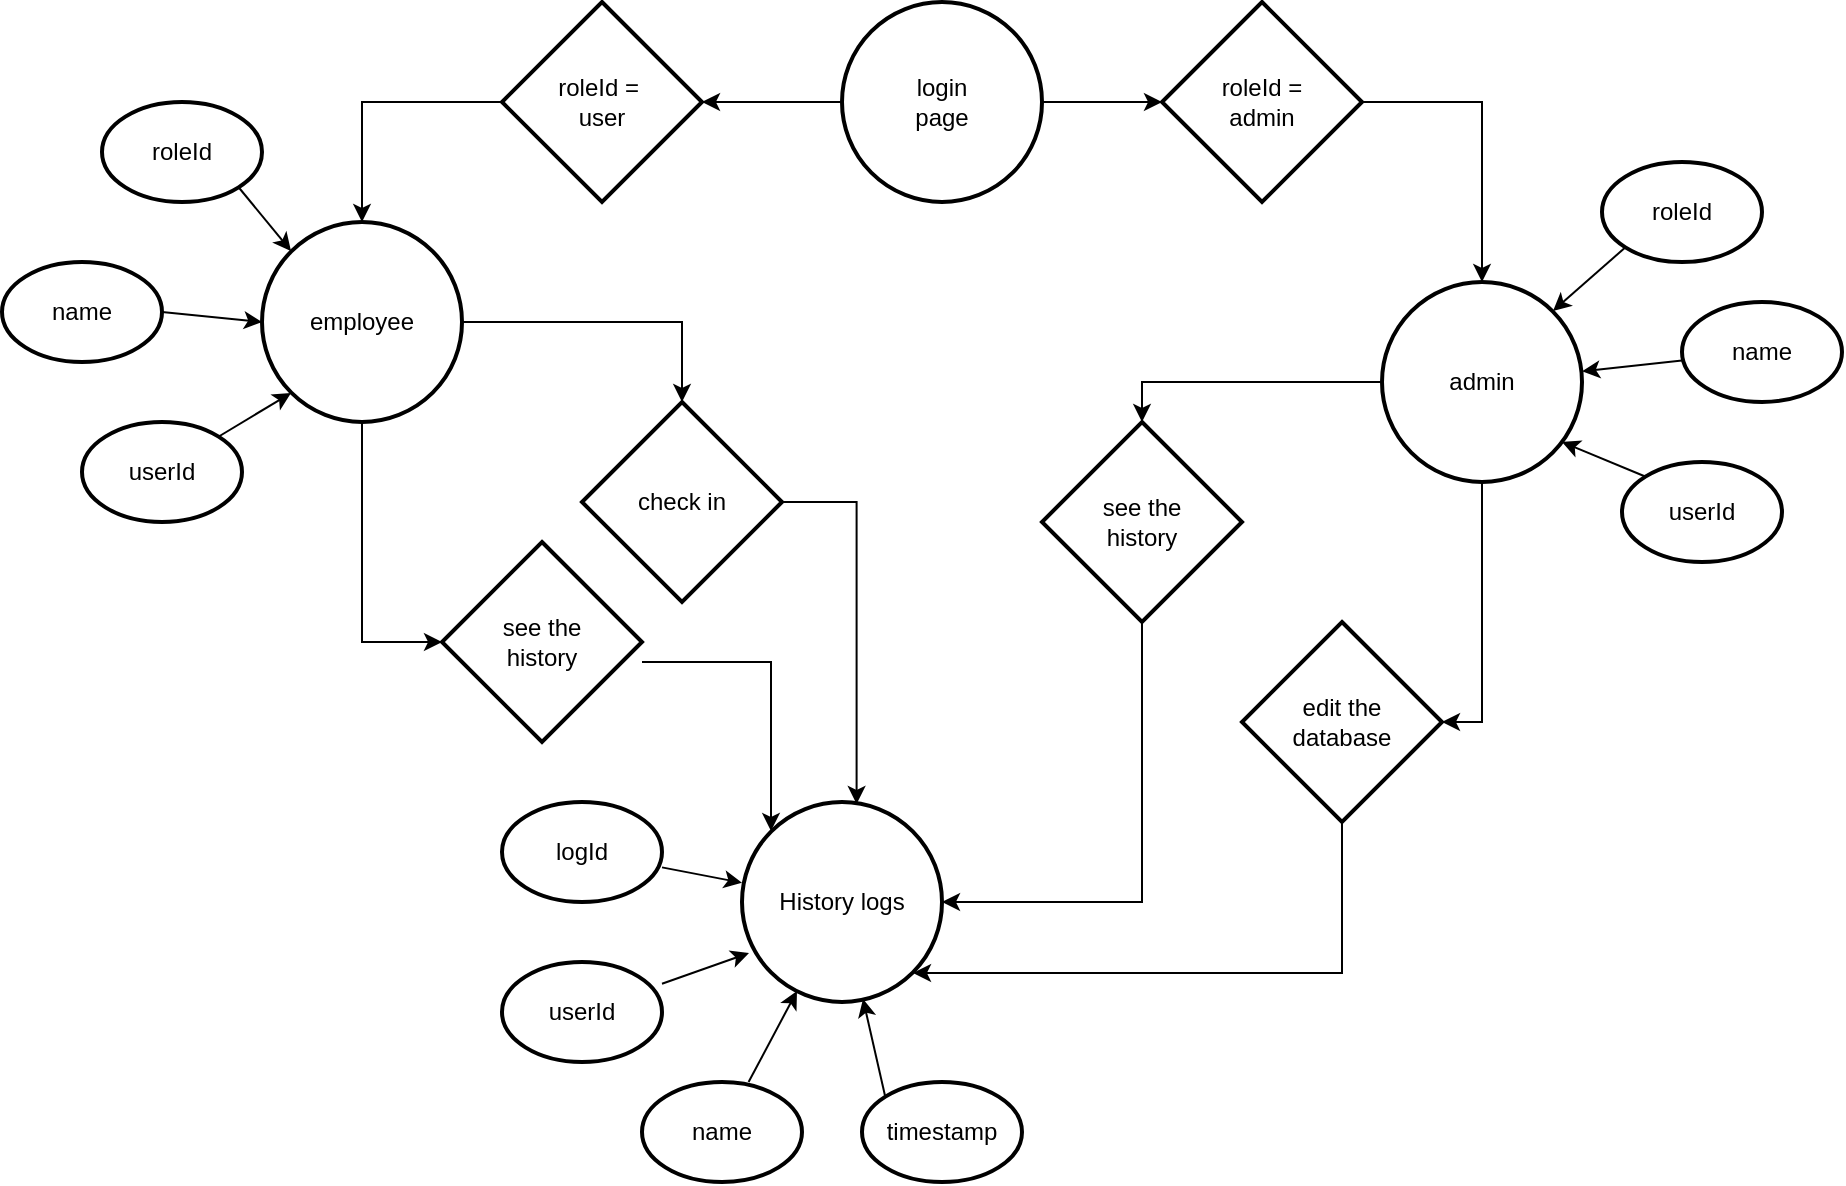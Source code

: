 <mxfile version="15.5.2" type="github">
  <diagram id="C5RBs43oDa-KdzZeNtuy" name="Page-1">
    <mxGraphModel dx="2373" dy="812" grid="1" gridSize="10" guides="1" tooltips="1" connect="1" arrows="1" fold="1" page="1" pageScale="1" pageWidth="827" pageHeight="1169" math="0" shadow="0">
      <root>
        <mxCell id="WIyWlLk6GJQsqaUBKTNV-0" />
        <mxCell id="WIyWlLk6GJQsqaUBKTNV-1" parent="WIyWlLk6GJQsqaUBKTNV-0" />
        <mxCell id="XHO9Ade1wazlr6MdinSi-7" style="edgeStyle=orthogonalEdgeStyle;rounded=0;orthogonalLoop=1;jettySize=auto;html=1;entryX=0.5;entryY=0;entryDx=0;entryDy=0;entryPerimeter=0;" edge="1" parent="WIyWlLk6GJQsqaUBKTNV-1" source="XHO9Ade1wazlr6MdinSi-0" target="XHO9Ade1wazlr6MdinSi-3">
          <mxGeometry relative="1" as="geometry" />
        </mxCell>
        <mxCell id="XHO9Ade1wazlr6MdinSi-8" style="edgeStyle=orthogonalEdgeStyle;rounded=0;orthogonalLoop=1;jettySize=auto;html=1;entryX=0;entryY=0.5;entryDx=0;entryDy=0;entryPerimeter=0;" edge="1" parent="WIyWlLk6GJQsqaUBKTNV-1" source="XHO9Ade1wazlr6MdinSi-0" target="XHO9Ade1wazlr6MdinSi-4">
          <mxGeometry relative="1" as="geometry" />
        </mxCell>
        <mxCell id="XHO9Ade1wazlr6MdinSi-0" value="employee" style="strokeWidth=2;html=1;shape=mxgraph.flowchart.start_2;whiteSpace=wrap;" vertex="1" parent="WIyWlLk6GJQsqaUBKTNV-1">
          <mxGeometry x="60" y="140" width="100" height="100" as="geometry" />
        </mxCell>
        <mxCell id="XHO9Ade1wazlr6MdinSi-11" style="edgeStyle=orthogonalEdgeStyle;rounded=0;orthogonalLoop=1;jettySize=auto;html=1;entryX=0.5;entryY=0;entryDx=0;entryDy=0;entryPerimeter=0;" edge="1" parent="WIyWlLk6GJQsqaUBKTNV-1" source="XHO9Ade1wazlr6MdinSi-1" target="XHO9Ade1wazlr6MdinSi-5">
          <mxGeometry relative="1" as="geometry" />
        </mxCell>
        <mxCell id="XHO9Ade1wazlr6MdinSi-12" style="edgeStyle=orthogonalEdgeStyle;rounded=0;orthogonalLoop=1;jettySize=auto;html=1;entryX=1;entryY=0.5;entryDx=0;entryDy=0;entryPerimeter=0;" edge="1" parent="WIyWlLk6GJQsqaUBKTNV-1" source="XHO9Ade1wazlr6MdinSi-1" target="XHO9Ade1wazlr6MdinSi-6">
          <mxGeometry relative="1" as="geometry" />
        </mxCell>
        <mxCell id="XHO9Ade1wazlr6MdinSi-1" value="admin" style="strokeWidth=2;html=1;shape=mxgraph.flowchart.start_2;whiteSpace=wrap;" vertex="1" parent="WIyWlLk6GJQsqaUBKTNV-1">
          <mxGeometry x="620" y="170" width="100" height="100" as="geometry" />
        </mxCell>
        <mxCell id="XHO9Ade1wazlr6MdinSi-2" value="History logs" style="strokeWidth=2;html=1;shape=mxgraph.flowchart.start_2;whiteSpace=wrap;" vertex="1" parent="WIyWlLk6GJQsqaUBKTNV-1">
          <mxGeometry x="300" y="430" width="100" height="100" as="geometry" />
        </mxCell>
        <mxCell id="XHO9Ade1wazlr6MdinSi-10" style="edgeStyle=orthogonalEdgeStyle;rounded=0;orthogonalLoop=1;jettySize=auto;html=1;entryX=0.573;entryY=0.01;entryDx=0;entryDy=0;entryPerimeter=0;" edge="1" parent="WIyWlLk6GJQsqaUBKTNV-1" source="XHO9Ade1wazlr6MdinSi-3" target="XHO9Ade1wazlr6MdinSi-2">
          <mxGeometry relative="1" as="geometry">
            <Array as="points">
              <mxPoint x="357" y="280" />
            </Array>
          </mxGeometry>
        </mxCell>
        <mxCell id="XHO9Ade1wazlr6MdinSi-3" value="check in" style="strokeWidth=2;html=1;shape=mxgraph.flowchart.decision;whiteSpace=wrap;" vertex="1" parent="WIyWlLk6GJQsqaUBKTNV-1">
          <mxGeometry x="220" y="230" width="100" height="100" as="geometry" />
        </mxCell>
        <mxCell id="XHO9Ade1wazlr6MdinSi-9" style="edgeStyle=orthogonalEdgeStyle;rounded=0;orthogonalLoop=1;jettySize=auto;html=1;entryX=0.145;entryY=0.145;entryDx=0;entryDy=0;entryPerimeter=0;exitX=1;exitY=0.6;exitDx=0;exitDy=0;exitPerimeter=0;" edge="1" parent="WIyWlLk6GJQsqaUBKTNV-1" source="XHO9Ade1wazlr6MdinSi-4" target="XHO9Ade1wazlr6MdinSi-2">
          <mxGeometry relative="1" as="geometry" />
        </mxCell>
        <mxCell id="XHO9Ade1wazlr6MdinSi-4" value="see the &lt;br&gt;history" style="strokeWidth=2;html=1;shape=mxgraph.flowchart.decision;whiteSpace=wrap;" vertex="1" parent="WIyWlLk6GJQsqaUBKTNV-1">
          <mxGeometry x="150" y="300" width="100" height="100" as="geometry" />
        </mxCell>
        <mxCell id="XHO9Ade1wazlr6MdinSi-13" style="edgeStyle=orthogonalEdgeStyle;rounded=0;orthogonalLoop=1;jettySize=auto;html=1;entryX=1;entryY=0.5;entryDx=0;entryDy=0;entryPerimeter=0;exitX=0.5;exitY=1;exitDx=0;exitDy=0;exitPerimeter=0;" edge="1" parent="WIyWlLk6GJQsqaUBKTNV-1" source="XHO9Ade1wazlr6MdinSi-5" target="XHO9Ade1wazlr6MdinSi-2">
          <mxGeometry relative="1" as="geometry" />
        </mxCell>
        <mxCell id="XHO9Ade1wazlr6MdinSi-5" value="see the &lt;br&gt;history" style="strokeWidth=2;html=1;shape=mxgraph.flowchart.decision;whiteSpace=wrap;" vertex="1" parent="WIyWlLk6GJQsqaUBKTNV-1">
          <mxGeometry x="450" y="240" width="100" height="100" as="geometry" />
        </mxCell>
        <mxCell id="XHO9Ade1wazlr6MdinSi-14" style="edgeStyle=orthogonalEdgeStyle;rounded=0;orthogonalLoop=1;jettySize=auto;html=1;entryX=0.855;entryY=0.855;entryDx=0;entryDy=0;entryPerimeter=0;exitX=0.5;exitY=1;exitDx=0;exitDy=0;exitPerimeter=0;" edge="1" parent="WIyWlLk6GJQsqaUBKTNV-1" source="XHO9Ade1wazlr6MdinSi-6" target="XHO9Ade1wazlr6MdinSi-2">
          <mxGeometry relative="1" as="geometry" />
        </mxCell>
        <mxCell id="XHO9Ade1wazlr6MdinSi-6" value="edit the&lt;br&gt;database" style="strokeWidth=2;html=1;shape=mxgraph.flowchart.decision;whiteSpace=wrap;" vertex="1" parent="WIyWlLk6GJQsqaUBKTNV-1">
          <mxGeometry x="550" y="340" width="100" height="100" as="geometry" />
        </mxCell>
        <mxCell id="XHO9Ade1wazlr6MdinSi-19" style="edgeStyle=orthogonalEdgeStyle;rounded=0;orthogonalLoop=1;jettySize=auto;html=1;entryX=1;entryY=0.5;entryDx=0;entryDy=0;entryPerimeter=0;" edge="1" parent="WIyWlLk6GJQsqaUBKTNV-1" source="XHO9Ade1wazlr6MdinSi-16" target="XHO9Ade1wazlr6MdinSi-18">
          <mxGeometry relative="1" as="geometry" />
        </mxCell>
        <mxCell id="XHO9Ade1wazlr6MdinSi-21" style="edgeStyle=orthogonalEdgeStyle;rounded=0;orthogonalLoop=1;jettySize=auto;html=1;entryX=0;entryY=0.5;entryDx=0;entryDy=0;entryPerimeter=0;" edge="1" parent="WIyWlLk6GJQsqaUBKTNV-1" source="XHO9Ade1wazlr6MdinSi-16" target="XHO9Ade1wazlr6MdinSi-17">
          <mxGeometry relative="1" as="geometry" />
        </mxCell>
        <mxCell id="XHO9Ade1wazlr6MdinSi-16" value="login&lt;br&gt;page" style="strokeWidth=2;html=1;shape=mxgraph.flowchart.start_2;whiteSpace=wrap;" vertex="1" parent="WIyWlLk6GJQsqaUBKTNV-1">
          <mxGeometry x="350" y="30" width="100" height="100" as="geometry" />
        </mxCell>
        <mxCell id="XHO9Ade1wazlr6MdinSi-22" style="edgeStyle=orthogonalEdgeStyle;rounded=0;orthogonalLoop=1;jettySize=auto;html=1;entryX=0.5;entryY=0;entryDx=0;entryDy=0;entryPerimeter=0;" edge="1" parent="WIyWlLk6GJQsqaUBKTNV-1" source="XHO9Ade1wazlr6MdinSi-17" target="XHO9Ade1wazlr6MdinSi-1">
          <mxGeometry relative="1" as="geometry" />
        </mxCell>
        <mxCell id="XHO9Ade1wazlr6MdinSi-17" value="roleId = &lt;br&gt;admin" style="strokeWidth=2;html=1;shape=mxgraph.flowchart.decision;whiteSpace=wrap;" vertex="1" parent="WIyWlLk6GJQsqaUBKTNV-1">
          <mxGeometry x="510" y="30" width="100" height="100" as="geometry" />
        </mxCell>
        <mxCell id="XHO9Ade1wazlr6MdinSi-20" style="edgeStyle=orthogonalEdgeStyle;rounded=0;orthogonalLoop=1;jettySize=auto;html=1;entryX=0.5;entryY=0;entryDx=0;entryDy=0;entryPerimeter=0;" edge="1" parent="WIyWlLk6GJQsqaUBKTNV-1" source="XHO9Ade1wazlr6MdinSi-18" target="XHO9Ade1wazlr6MdinSi-0">
          <mxGeometry relative="1" as="geometry" />
        </mxCell>
        <mxCell id="XHO9Ade1wazlr6MdinSi-18" value="roleId =&amp;nbsp;&lt;br&gt;user" style="strokeWidth=2;html=1;shape=mxgraph.flowchart.decision;whiteSpace=wrap;" vertex="1" parent="WIyWlLk6GJQsqaUBKTNV-1">
          <mxGeometry x="180" y="30" width="100" height="100" as="geometry" />
        </mxCell>
        <mxCell id="XHO9Ade1wazlr6MdinSi-26" style="rounded=0;orthogonalLoop=1;jettySize=auto;html=1;exitX=0.855;exitY=0.145;exitDx=0;exitDy=0;exitPerimeter=0;entryX=0.145;entryY=0.855;entryDx=0;entryDy=0;entryPerimeter=0;" edge="1" parent="WIyWlLk6GJQsqaUBKTNV-1" source="XHO9Ade1wazlr6MdinSi-23" target="XHO9Ade1wazlr6MdinSi-0">
          <mxGeometry relative="1" as="geometry" />
        </mxCell>
        <mxCell id="XHO9Ade1wazlr6MdinSi-23" value="userId" style="strokeWidth=2;html=1;shape=mxgraph.flowchart.start_1;whiteSpace=wrap;" vertex="1" parent="WIyWlLk6GJQsqaUBKTNV-1">
          <mxGeometry x="-30" y="240" width="80" height="50" as="geometry" />
        </mxCell>
        <mxCell id="XHO9Ade1wazlr6MdinSi-27" style="edgeStyle=none;rounded=0;orthogonalLoop=1;jettySize=auto;html=1;exitX=1;exitY=0.5;exitDx=0;exitDy=0;exitPerimeter=0;entryX=0;entryY=0.5;entryDx=0;entryDy=0;entryPerimeter=0;" edge="1" parent="WIyWlLk6GJQsqaUBKTNV-1" source="XHO9Ade1wazlr6MdinSi-24" target="XHO9Ade1wazlr6MdinSi-0">
          <mxGeometry relative="1" as="geometry" />
        </mxCell>
        <mxCell id="XHO9Ade1wazlr6MdinSi-24" value="name" style="strokeWidth=2;html=1;shape=mxgraph.flowchart.start_1;whiteSpace=wrap;" vertex="1" parent="WIyWlLk6GJQsqaUBKTNV-1">
          <mxGeometry x="-70" y="160" width="80" height="50" as="geometry" />
        </mxCell>
        <mxCell id="XHO9Ade1wazlr6MdinSi-28" style="edgeStyle=none;rounded=0;orthogonalLoop=1;jettySize=auto;html=1;exitX=0.855;exitY=0.855;exitDx=0;exitDy=0;exitPerimeter=0;entryX=0.145;entryY=0.145;entryDx=0;entryDy=0;entryPerimeter=0;" edge="1" parent="WIyWlLk6GJQsqaUBKTNV-1" source="XHO9Ade1wazlr6MdinSi-25" target="XHO9Ade1wazlr6MdinSi-0">
          <mxGeometry relative="1" as="geometry" />
        </mxCell>
        <mxCell id="XHO9Ade1wazlr6MdinSi-25" value="roleId" style="strokeWidth=2;html=1;shape=mxgraph.flowchart.start_1;whiteSpace=wrap;" vertex="1" parent="WIyWlLk6GJQsqaUBKTNV-1">
          <mxGeometry x="-20" y="80" width="80" height="50" as="geometry" />
        </mxCell>
        <mxCell id="XHO9Ade1wazlr6MdinSi-35" style="edgeStyle=none;rounded=0;orthogonalLoop=1;jettySize=auto;html=1;entryX=0.035;entryY=0.755;entryDx=0;entryDy=0;entryPerimeter=0;" edge="1" parent="WIyWlLk6GJQsqaUBKTNV-1" source="XHO9Ade1wazlr6MdinSi-29" target="XHO9Ade1wazlr6MdinSi-2">
          <mxGeometry relative="1" as="geometry" />
        </mxCell>
        <mxCell id="XHO9Ade1wazlr6MdinSi-29" value="userId" style="strokeWidth=2;html=1;shape=mxgraph.flowchart.start_1;whiteSpace=wrap;" vertex="1" parent="WIyWlLk6GJQsqaUBKTNV-1">
          <mxGeometry x="180" y="510" width="80" height="50" as="geometry" />
        </mxCell>
        <mxCell id="XHO9Ade1wazlr6MdinSi-36" style="edgeStyle=none;rounded=0;orthogonalLoop=1;jettySize=auto;html=1;entryX=0.275;entryY=0.945;entryDx=0;entryDy=0;entryPerimeter=0;" edge="1" parent="WIyWlLk6GJQsqaUBKTNV-1" source="XHO9Ade1wazlr6MdinSi-30" target="XHO9Ade1wazlr6MdinSi-2">
          <mxGeometry relative="1" as="geometry" />
        </mxCell>
        <mxCell id="XHO9Ade1wazlr6MdinSi-30" value="name" style="strokeWidth=2;html=1;shape=mxgraph.flowchart.start_1;whiteSpace=wrap;" vertex="1" parent="WIyWlLk6GJQsqaUBKTNV-1">
          <mxGeometry x="250" y="570" width="80" height="50" as="geometry" />
        </mxCell>
        <mxCell id="XHO9Ade1wazlr6MdinSi-37" style="edgeStyle=none;rounded=0;orthogonalLoop=1;jettySize=auto;html=1;exitX=0.145;exitY=0.145;exitDx=0;exitDy=0;exitPerimeter=0;entryX=0.605;entryY=0.985;entryDx=0;entryDy=0;entryPerimeter=0;" edge="1" parent="WIyWlLk6GJQsqaUBKTNV-1" source="XHO9Ade1wazlr6MdinSi-31" target="XHO9Ade1wazlr6MdinSi-2">
          <mxGeometry relative="1" as="geometry" />
        </mxCell>
        <mxCell id="XHO9Ade1wazlr6MdinSi-31" value="timestamp" style="strokeWidth=2;html=1;shape=mxgraph.flowchart.start_1;whiteSpace=wrap;" vertex="1" parent="WIyWlLk6GJQsqaUBKTNV-1">
          <mxGeometry x="360" y="570" width="80" height="50" as="geometry" />
        </mxCell>
        <mxCell id="XHO9Ade1wazlr6MdinSi-33" style="edgeStyle=none;rounded=0;orthogonalLoop=1;jettySize=auto;html=1;" edge="1" parent="WIyWlLk6GJQsqaUBKTNV-1" source="XHO9Ade1wazlr6MdinSi-32" target="XHO9Ade1wazlr6MdinSi-2">
          <mxGeometry relative="1" as="geometry" />
        </mxCell>
        <mxCell id="XHO9Ade1wazlr6MdinSi-32" value="logId" style="strokeWidth=2;html=1;shape=mxgraph.flowchart.start_1;whiteSpace=wrap;" vertex="1" parent="WIyWlLk6GJQsqaUBKTNV-1">
          <mxGeometry x="180" y="430" width="80" height="50" as="geometry" />
        </mxCell>
        <mxCell id="XHO9Ade1wazlr6MdinSi-44" style="edgeStyle=none;rounded=0;orthogonalLoop=1;jettySize=auto;html=1;exitX=0.145;exitY=0.145;exitDx=0;exitDy=0;exitPerimeter=0;entryX=0.9;entryY=0.8;entryDx=0;entryDy=0;entryPerimeter=0;" edge="1" parent="WIyWlLk6GJQsqaUBKTNV-1" source="XHO9Ade1wazlr6MdinSi-38" target="XHO9Ade1wazlr6MdinSi-1">
          <mxGeometry relative="1" as="geometry" />
        </mxCell>
        <mxCell id="XHO9Ade1wazlr6MdinSi-38" value="userId" style="strokeWidth=2;html=1;shape=mxgraph.flowchart.start_1;whiteSpace=wrap;" vertex="1" parent="WIyWlLk6GJQsqaUBKTNV-1">
          <mxGeometry x="740" y="260" width="80" height="50" as="geometry" />
        </mxCell>
        <mxCell id="XHO9Ade1wazlr6MdinSi-42" style="edgeStyle=none;rounded=0;orthogonalLoop=1;jettySize=auto;html=1;" edge="1" parent="WIyWlLk6GJQsqaUBKTNV-1" source="XHO9Ade1wazlr6MdinSi-39" target="XHO9Ade1wazlr6MdinSi-1">
          <mxGeometry relative="1" as="geometry" />
        </mxCell>
        <mxCell id="XHO9Ade1wazlr6MdinSi-39" value="name" style="strokeWidth=2;html=1;shape=mxgraph.flowchart.start_1;whiteSpace=wrap;" vertex="1" parent="WIyWlLk6GJQsqaUBKTNV-1">
          <mxGeometry x="770" y="180" width="80" height="50" as="geometry" />
        </mxCell>
        <mxCell id="XHO9Ade1wazlr6MdinSi-41" style="edgeStyle=none;rounded=0;orthogonalLoop=1;jettySize=auto;html=1;exitX=0.145;exitY=0.855;exitDx=0;exitDy=0;exitPerimeter=0;entryX=0.855;entryY=0.145;entryDx=0;entryDy=0;entryPerimeter=0;" edge="1" parent="WIyWlLk6GJQsqaUBKTNV-1" source="XHO9Ade1wazlr6MdinSi-40" target="XHO9Ade1wazlr6MdinSi-1">
          <mxGeometry relative="1" as="geometry" />
        </mxCell>
        <mxCell id="XHO9Ade1wazlr6MdinSi-40" value="roleId" style="strokeWidth=2;html=1;shape=mxgraph.flowchart.start_1;whiteSpace=wrap;" vertex="1" parent="WIyWlLk6GJQsqaUBKTNV-1">
          <mxGeometry x="730" y="110" width="80" height="50" as="geometry" />
        </mxCell>
      </root>
    </mxGraphModel>
  </diagram>
</mxfile>
